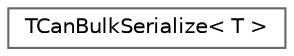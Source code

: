 digraph "Graphical Class Hierarchy"
{
 // INTERACTIVE_SVG=YES
 // LATEX_PDF_SIZE
  bgcolor="transparent";
  edge [fontname=Helvetica,fontsize=10,labelfontname=Helvetica,labelfontsize=10];
  node [fontname=Helvetica,fontsize=10,shape=box,height=0.2,width=0.4];
  rankdir="LR";
  Node0 [id="Node000000",label="TCanBulkSerialize\< T \>",height=0.2,width=0.4,color="grey40", fillcolor="white", style="filled",URL="$df/dc8/structTCanBulkSerialize.html",tooltip=" "];
}

